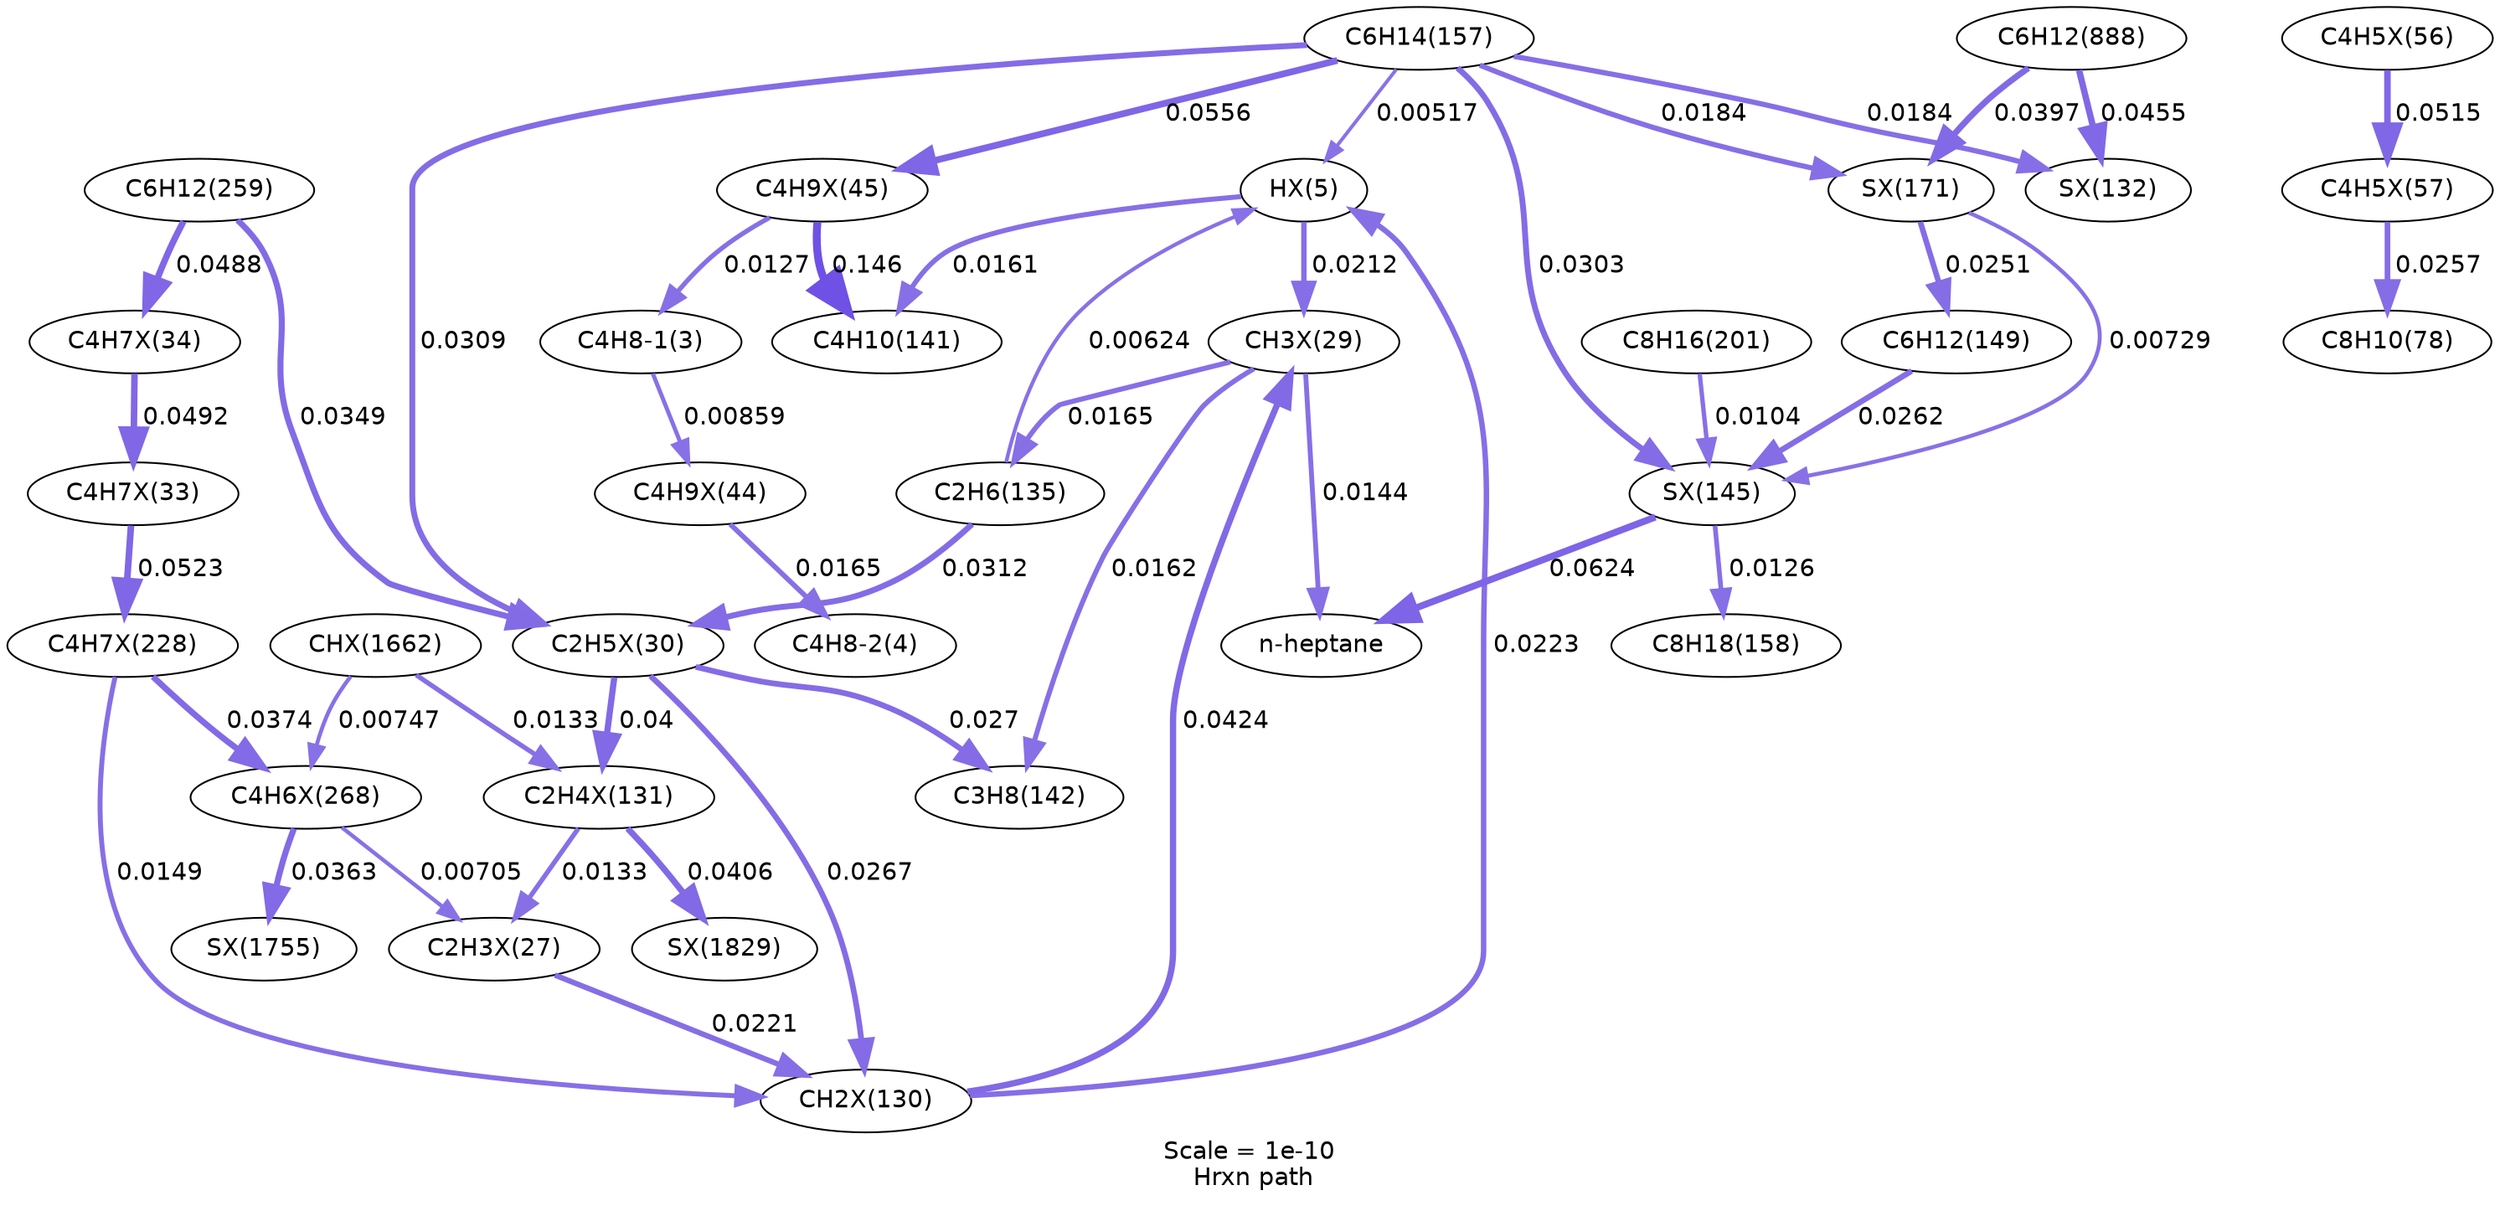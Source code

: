 digraph reaction_paths {
center=1;
s31 -> s12[fontname="Helvetica", style="setlinewidth(2.88)", arrowsize=1.44, color="0.7, 0.516, 0.9"
, label=" 0.0161"];
s16 -> s31[fontname="Helvetica", style="setlinewidth(2.02)", arrowsize=1.01, color="0.7, 0.505, 0.9"
, label=" 0.00517"];
s31 -> s33[fontname="Helvetica", style="setlinewidth(3.09)", arrowsize=1.54, color="0.7, 0.521, 0.9"
, label=" 0.0212"];
s52 -> s31[fontname="Helvetica", style="setlinewidth(3.13)", arrowsize=1.56, color="0.7, 0.522, 0.9"
, label=" 0.0223"];
s11 -> s31[fontname="Helvetica", style="setlinewidth(2.17)", arrowsize=1.08, color="0.7, 0.506, 0.9"
, label=" 0.00624"];
s32 -> s52[fontname="Helvetica", style="setlinewidth(3.12)", arrowsize=1.56, color="0.7, 0.522, 0.9"
, label=" 0.0221"];
s58 -> s32[fontname="Helvetica", style="setlinewidth(2.26)", arrowsize=1.13, color="0.7, 0.507, 0.9"
, label=" 0.00705"];
s53 -> s32[fontname="Helvetica", style="setlinewidth(2.74)", arrowsize=1.37, color="0.7, 0.513, 0.9"
, label=" 0.0133"];
s42 -> s43[fontname="Helvetica", style="setlinewidth(3.76)", arrowsize=1.88, color="0.7, 0.551, 0.9"
, label=" 0.0515"];
s43 -> s10[fontname="Helvetica", style="setlinewidth(3.23)", arrowsize=1.62, color="0.7, 0.526, 0.9"
, label=" 0.0257"];
s40 -> s6[fontname="Helvetica", style="setlinewidth(2.7)", arrowsize=1.35, color="0.7, 0.513, 0.9"
, label=" 0.0127"];
s6 -> s39[fontname="Helvetica", style="setlinewidth(2.41)", arrowsize=1.2, color="0.7, 0.509, 0.9"
, label=" 0.00859"];
s16 -> s34[fontname="Helvetica", style="setlinewidth(3.37)", arrowsize=1.69, color="0.7, 0.531, 0.9"
, label=" 0.0309"];
s24 -> s34[fontname="Helvetica", style="setlinewidth(3.47)", arrowsize=1.73, color="0.7, 0.535, 0.9"
, label=" 0.0349"];
s34 -> s52[fontname="Helvetica", style="setlinewidth(3.26)", arrowsize=1.63, color="0.7, 0.527, 0.9"
, label=" 0.0267"];
s34 -> s53[fontname="Helvetica", style="setlinewidth(3.57)", arrowsize=1.78, color="0.7, 0.54, 0.9"
, label=" 0.04"];
s11 -> s34[fontname="Helvetica", style="setlinewidth(3.38)", arrowsize=1.69, color="0.7, 0.531, 0.9"
, label=" 0.0312"];
s34 -> s13[fontname="Helvetica", style="setlinewidth(3.27)", arrowsize=1.64, color="0.7, 0.527, 0.9"
, label=" 0.027"];
s40 -> s12[fontname="Helvetica", style="setlinewidth(4.55)", arrowsize=2.27, color="0.7, 0.646, 0.9"
, label=" 0.146"];
s16 -> s40[fontname="Helvetica", style="setlinewidth(3.82)", arrowsize=1.91, color="0.7, 0.556, 0.9"
, label=" 0.0556"];
s14 -> s55[fontname="Helvetica", style="setlinewidth(3.25)", arrowsize=1.62, color="0.7, 0.526, 0.9"
, label=" 0.0262"];
s56 -> s14[fontname="Helvetica", style="setlinewidth(3.22)", arrowsize=1.61, color="0.7, 0.525, 0.9"
, label=" 0.0251"];
s38 -> s37[fontname="Helvetica", style="setlinewidth(3.73)", arrowsize=1.86, color="0.7, 0.549, 0.9"
, label=" 0.0492"];
s37 -> s57[fontname="Helvetica", style="setlinewidth(3.77)", arrowsize=1.89, color="0.7, 0.552, 0.9"
, label=" 0.0523"];
s24 -> s38[fontname="Helvetica", style="setlinewidth(3.72)", arrowsize=1.86, color="0.7, 0.549, 0.9"
, label=" 0.0488"];
s57 -> s52[fontname="Helvetica", style="setlinewidth(2.83)", arrowsize=1.41, color="0.7, 0.515, 0.9"
, label=" 0.0149"];
s57 -> s58[fontname="Helvetica", style="setlinewidth(3.52)", arrowsize=1.76, color="0.7, 0.537, 0.9"
, label=" 0.0374"];
s16 -> s55[fontname="Helvetica", style="setlinewidth(3.36)", arrowsize=1.68, color="0.7, 0.53, 0.9"
, label=" 0.0303"];
s16 -> s56[fontname="Helvetica", style="setlinewidth(2.98)", arrowsize=1.49, color="0.7, 0.518, 0.9"
, label=" 0.0184"];
s16 -> s54[fontname="Helvetica", style="setlinewidth(2.99)", arrowsize=1.49, color="0.7, 0.518, 0.9"
, label=" 0.0184"];
s55 -> s17[fontname="Helvetica", style="setlinewidth(2.7)", arrowsize=1.35, color="0.7, 0.513, 0.9"
, label=" 0.0126"];
s56 -> s55[fontname="Helvetica", style="setlinewidth(2.28)", arrowsize=1.14, color="0.7, 0.507, 0.9"
, label=" 0.00729"];
s55 -> s0[fontname="Helvetica", style="setlinewidth(3.91)", arrowsize=1.95, color="0.7, 0.562, 0.9"
, label=" 0.0624"];
s20 -> s55[fontname="Helvetica", style="setlinewidth(2.55)", arrowsize=1.28, color="0.7, 0.51, 0.9"
, label=" 0.0104"];
s28 -> s56[fontname="Helvetica", style="setlinewidth(3.56)", arrowsize=1.78, color="0.7, 0.54, 0.9"
, label=" 0.0397"];
s28 -> s54[fontname="Helvetica", style="setlinewidth(3.67)", arrowsize=1.83, color="0.7, 0.546, 0.9"
, label=" 0.0455"];
s39 -> s7[fontname="Helvetica", style="setlinewidth(2.9)", arrowsize=1.45, color="0.7, 0.516, 0.9"
, label=" 0.0165"];
s33 -> s0[fontname="Helvetica", style="setlinewidth(2.8)", arrowsize=1.4, color="0.7, 0.514, 0.9"
, label=" 0.0144"];
s52 -> s33[fontname="Helvetica", style="setlinewidth(3.61)", arrowsize=1.81, color="0.7, 0.542, 0.9"
, label=" 0.0424"];
s33 -> s11[fontname="Helvetica", style="setlinewidth(2.9)", arrowsize=1.45, color="0.7, 0.516, 0.9"
, label=" 0.0165"];
s33 -> s13[fontname="Helvetica", style="setlinewidth(2.89)", arrowsize=1.44, color="0.7, 0.516, 0.9"
, label=" 0.0162"];
s66 -> s58[fontname="Helvetica", style="setlinewidth(2.3)", arrowsize=1.15, color="0.7, 0.507, 0.9"
, label=" 0.00747"];
s66 -> s53[fontname="Helvetica", style="setlinewidth(2.74)", arrowsize=1.37, color="0.7, 0.513, 0.9"
, label=" 0.0133"];
s58 -> s67[fontname="Helvetica", style="setlinewidth(3.5)", arrowsize=1.75, color="0.7, 0.536, 0.9"
, label=" 0.0363"];
s53 -> s68[fontname="Helvetica", style="setlinewidth(3.58)", arrowsize=1.79, color="0.7, 0.541, 0.9"
, label=" 0.0406"];
s0 [ fontname="Helvetica", label="n-heptane"];
s6 [ fontname="Helvetica", label="C4H8-1(3)"];
s7 [ fontname="Helvetica", label="C4H8-2(4)"];
s10 [ fontname="Helvetica", label="C8H10(78)"];
s11 [ fontname="Helvetica", label="C2H6(135)"];
s12 [ fontname="Helvetica", label="C4H10(141)"];
s13 [ fontname="Helvetica", label="C3H8(142)"];
s14 [ fontname="Helvetica", label="C6H12(149)"];
s16 [ fontname="Helvetica", label="C6H14(157)"];
s17 [ fontname="Helvetica", label="C8H18(158)"];
s20 [ fontname="Helvetica", label="C8H16(201)"];
s24 [ fontname="Helvetica", label="C6H12(259)"];
s28 [ fontname="Helvetica", label="C6H12(888)"];
s31 [ fontname="Helvetica", label="HX(5)"];
s32 [ fontname="Helvetica", label="C2H3X(27)"];
s33 [ fontname="Helvetica", label="CH3X(29)"];
s34 [ fontname="Helvetica", label="C2H5X(30)"];
s37 [ fontname="Helvetica", label="C4H7X(33)"];
s38 [ fontname="Helvetica", label="C4H7X(34)"];
s39 [ fontname="Helvetica", label="C4H9X(44)"];
s40 [ fontname="Helvetica", label="C4H9X(45)"];
s42 [ fontname="Helvetica", label="C4H5X(56)"];
s43 [ fontname="Helvetica", label="C4H5X(57)"];
s52 [ fontname="Helvetica", label="CH2X(130)"];
s53 [ fontname="Helvetica", label="C2H4X(131)"];
s54 [ fontname="Helvetica", label="SX(132)"];
s55 [ fontname="Helvetica", label="SX(145)"];
s56 [ fontname="Helvetica", label="SX(171)"];
s57 [ fontname="Helvetica", label="C4H7X(228)"];
s58 [ fontname="Helvetica", label="C4H6X(268)"];
s66 [ fontname="Helvetica", label="CHX(1662)"];
s67 [ fontname="Helvetica", label="SX(1755)"];
s68 [ fontname="Helvetica", label="SX(1829)"];
 label = "Scale = 1e-10\l Hrxn path";
 fontname = "Helvetica";
}
